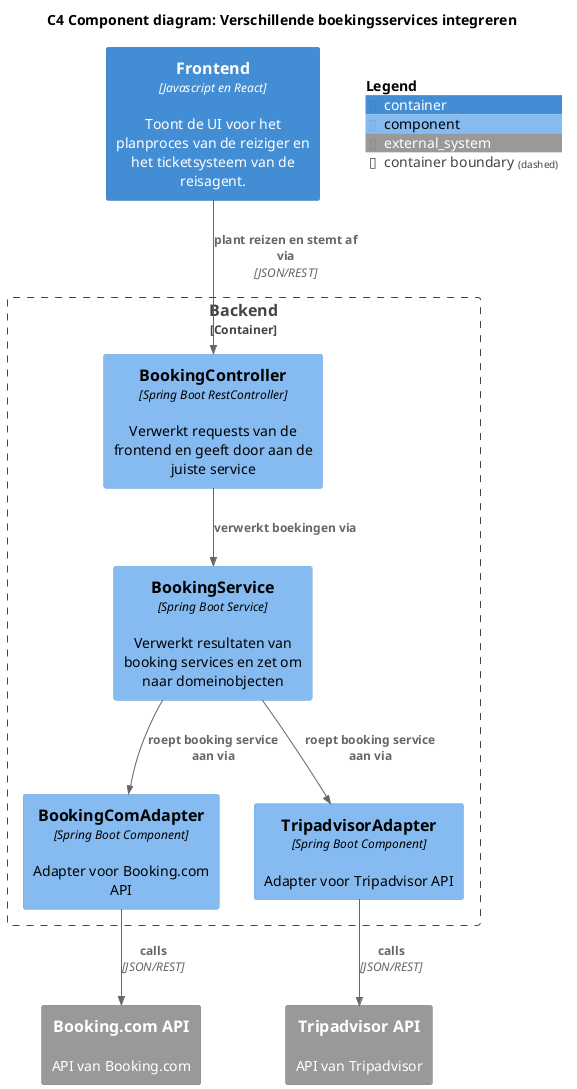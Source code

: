 @startuml
title C4 Component diagram: Verschillende boekingsservices integreren
!include <C4/C4_Component.puml>
top to bottom direction


Container(Frontend, "Frontend", "Javascript en React", "Toont de UI voor het planproces van de reiziger en het ticketsysteem van de reisagent.")


Container_Boundary(backend, "Backend") {
Component(bookingController, "BookingController", "Spring Boot RestController", "Verwerkt requests van de frontend en geeft door aan de juiste service")
Component(bookingService, "BookingService", "Spring Boot Service", "Verwerkt resultaten van booking services en zet om naar domeinobjecten")
Component(BookingComAdapter, "BookingComAdapter", "Spring Boot Component", "Adapter voor Booking.com API")
Component(tripAdvisorAdapter, "TripadvisorAdapter", "Spring Boot Component", "Adapter voor Tripadvisor API")
}
System_Ext(bookingComApi, "Booking.com API", "API van Booking.com")
System_Ext(tripAdvisorApi, "Tripadvisor API", "API van Tripadvisor")

Rel(Frontend, bookingController, "plant reizen en stemt af via", "JSON/REST")
Rel(bookingController, bookingService, "verwerkt boekingen via")
Rel(bookingService, BookingComAdapter, "roept booking service aan via")
Rel(bookingService, tripAdvisorAdapter, "roept booking service aan via")
Rel(BookingComAdapter, bookingComApi, "calls", "JSON/REST")
Rel(tripAdvisorAdapter, tripAdvisorApi, "calls", "JSON/REST")


SHOW_FLOATING_LEGEND()

@enduml
